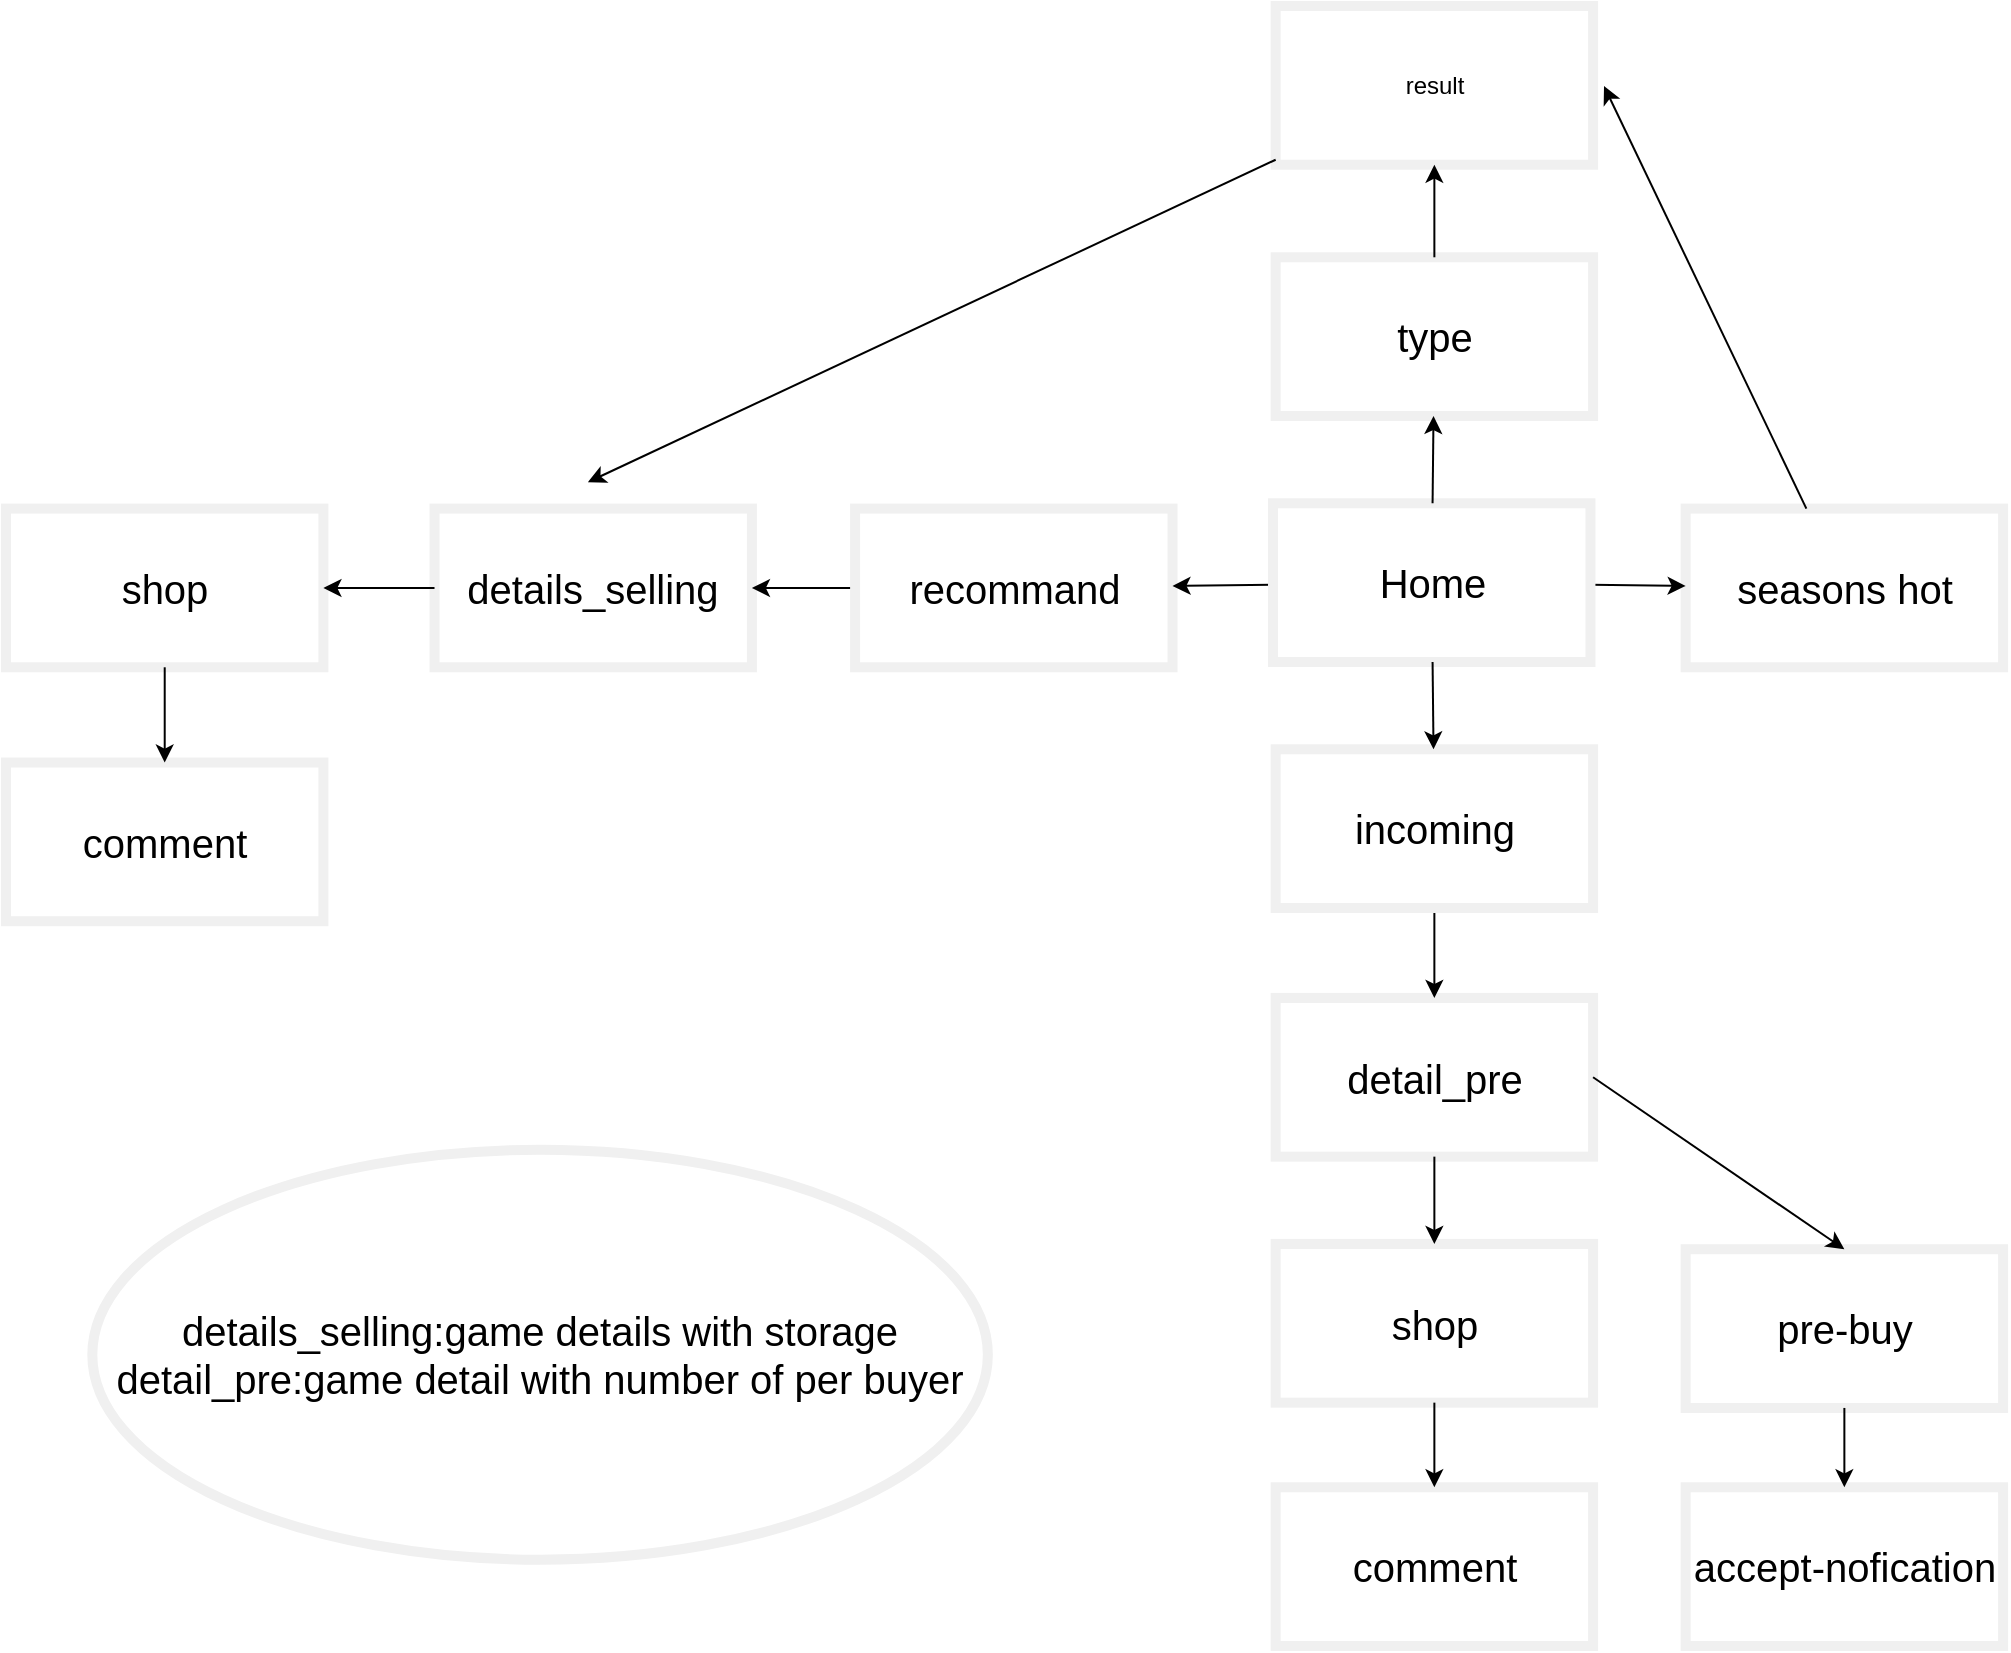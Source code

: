 <mxfile>
    <diagram id="ld86vjVZDyeSocJVSmYW" name="Page-1">
        <mxGraphModel dx="1313" dy="1001" grid="1" gridSize="10" guides="1" tooltips="1" connect="1" arrows="1" fold="1" page="1" pageScale="1" pageWidth="1600" pageHeight="900" math="0" shadow="0">
            <root>
                <mxCell id="0"/>
                <mxCell id="1" parent="0"/>
                <mxCell id="49" value="" style="group" vertex="1" connectable="0" parent="1">
                    <mxGeometry x="200" y="40" width="998.54" height="820" as="geometry"/>
                </mxCell>
                <mxCell id="45" value="" style="group" parent="49" vertex="1" connectable="0">
                    <mxGeometry width="998.54" height="820" as="geometry"/>
                </mxCell>
                <mxCell id="18" value="result" style="whiteSpace=wrap;html=1;strokeColor=#F0F0F0;strokeWidth=5;" parent="45" vertex="1">
                    <mxGeometry x="634.833" width="158.708" height="79.355" as="geometry"/>
                </mxCell>
                <mxCell id="48" value="" style="group" vertex="1" connectable="0" parent="45">
                    <mxGeometry y="125.645" width="998.54" height="694.355" as="geometry"/>
                </mxCell>
                <mxCell id="40" style="edgeStyle=none;html=1;fontSize=20;" parent="48" source="18" edge="1">
                    <mxGeometry relative="1" as="geometry">
                        <mxPoint x="290.965" y="112.419" as="targetPoint"/>
                    </mxGeometry>
                </mxCell>
                <mxCell id="46" value="" style="group;fontSize=20;" parent="48" vertex="1" connectable="0">
                    <mxGeometry width="998.54" height="694.355" as="geometry"/>
                </mxCell>
                <mxCell id="12" value="details_selling" style="whiteSpace=wrap;html=1;strokeColor=#F0F0F0;strokeWidth=5;fontSize=20;" parent="46" vertex="1">
                    <mxGeometry x="214.256" y="125.645" width="158.708" height="79.355" as="geometry"/>
                </mxCell>
                <mxCell id="15" value="shop" style="whiteSpace=wrap;html=1;strokeColor=#F0F0F0;strokeWidth=5;fontSize=20;" parent="46" vertex="1">
                    <mxGeometry y="125.645" width="158.708" height="79.355" as="geometry"/>
                </mxCell>
                <mxCell id="42" value="" style="edgeStyle=none;html=1;fontSize=20;" parent="46" source="12" target="15" edge="1">
                    <mxGeometry relative="1" as="geometry"/>
                </mxCell>
                <mxCell id="20" value="detail_pre" style="whiteSpace=wrap;html=1;strokeColor=#F0F0F0;strokeWidth=5;fontSize=20;" parent="46" vertex="1">
                    <mxGeometry x="634.833" y="370.323" width="158.708" height="79.355" as="geometry"/>
                </mxCell>
                <mxCell id="23" value="shop" style="whiteSpace=wrap;html=1;strokeColor=#F0F0F0;strokeWidth=5;fontSize=20;" parent="46" vertex="1">
                    <mxGeometry x="634.833" y="493.323" width="158.708" height="79.355" as="geometry"/>
                </mxCell>
                <mxCell id="35" value="" style="edgeStyle=none;html=1;fontSize=20;" parent="46" source="20" target="23" edge="1">
                    <mxGeometry relative="1" as="geometry"/>
                </mxCell>
                <mxCell id="41" value="" style="edgeStyle=none;html=1;fontSize=20;" parent="46" source="2" target="12" edge="1">
                    <mxGeometry relative="1" as="geometry"/>
                </mxCell>
                <mxCell id="2" value="recommand" style="whiteSpace=wrap;html=1;strokeColor=#F0F0F0;strokeWidth=5;fontSize=20;" parent="46" vertex="1">
                    <mxGeometry x="424.545" y="125.645" width="158.708" height="79.355" as="geometry"/>
                </mxCell>
                <mxCell id="3" value="seasons hot" style="whiteSpace=wrap;html=1;strokeColor=#F0F0F0;strokeWidth=5;fontSize=20;" parent="46" vertex="1">
                    <mxGeometry x="839.832" y="125.645" width="158.708" height="79.355" as="geometry"/>
                </mxCell>
                <mxCell id="31" value="" style="edgeStyle=none;html=1;fontSize=20;" parent="46" source="4" target="3" edge="1">
                    <mxGeometry relative="1" as="geometry"/>
                </mxCell>
                <mxCell id="33" value="" style="edgeStyle=none;html=1;fontSize=20;" parent="46" source="4" target="2" edge="1">
                    <mxGeometry relative="1" as="geometry"/>
                </mxCell>
                <mxCell id="4" value="Home" style="whiteSpace=wrap;html=1;strokeColor=#F0F0F0;strokeWidth=5;fontSize=20;" parent="46" vertex="1">
                    <mxGeometry x="633.511" y="123.0" width="158.708" height="79.355" as="geometry"/>
                </mxCell>
                <mxCell id="5" value="type" style="whiteSpace=wrap;html=1;strokeColor=#F0F0F0;strokeWidth=5;fontSize=20;" parent="46" vertex="1">
                    <mxGeometry x="634.833" width="158.708" height="79.355" as="geometry"/>
                </mxCell>
                <mxCell id="32" value="" style="edgeStyle=none;html=1;fontSize=20;" parent="46" source="4" target="5" edge="1">
                    <mxGeometry relative="1" as="geometry"/>
                </mxCell>
                <mxCell id="34" value="" style="edgeStyle=none;html=1;fontSize=20;" parent="46" source="10" target="20" edge="1">
                    <mxGeometry relative="1" as="geometry"/>
                </mxCell>
                <mxCell id="10" value="incoming" style="whiteSpace=wrap;html=1;strokeColor=#F0F0F0;strokeWidth=5;fontSize=20;" parent="46" vertex="1">
                    <mxGeometry x="634.833" y="246.0" width="158.708" height="79.355" as="geometry"/>
                </mxCell>
                <mxCell id="30" value="" style="edgeStyle=none;html=1;fontSize=20;" parent="46" source="4" target="10" edge="1">
                    <mxGeometry relative="1" as="geometry"/>
                </mxCell>
                <mxCell id="24" value="comment" style="whiteSpace=wrap;html=1;strokeColor=#F0F0F0;strokeWidth=5;fontSize=20;" parent="46" vertex="1">
                    <mxGeometry x="634.833" y="615" width="158.708" height="79.355" as="geometry"/>
                </mxCell>
                <mxCell id="36" value="" style="edgeStyle=none;html=1;fontSize=20;" parent="46" source="23" target="24" edge="1">
                    <mxGeometry relative="1" as="geometry"/>
                </mxCell>
                <mxCell id="25" value="pre-buy" style="whiteSpace=wrap;html=1;strokeColor=#F0F0F0;strokeWidth=5;fontSize=20;" parent="46" vertex="1">
                    <mxGeometry x="839.832" y="495.968" width="158.708" height="79.355" as="geometry"/>
                </mxCell>
                <mxCell id="37" style="edgeStyle=none;html=1;exitX=1;exitY=0.5;exitDx=0;exitDy=0;entryX=0.5;entryY=0;entryDx=0;entryDy=0;fontSize=20;" parent="46" source="20" target="25" edge="1">
                    <mxGeometry relative="1" as="geometry"/>
                </mxCell>
                <mxCell id="27" value="comment" style="whiteSpace=wrap;html=1;strokeColor=#F0F0F0;strokeWidth=5;fontSize=20;" parent="46" vertex="1">
                    <mxGeometry y="252.613" width="158.708" height="79.355" as="geometry"/>
                </mxCell>
                <mxCell id="43" value="" style="edgeStyle=none;html=1;fontSize=20;" parent="46" source="15" target="27" edge="1">
                    <mxGeometry relative="1" as="geometry"/>
                </mxCell>
                <mxCell id="29" value="accept-nofication" style="whiteSpace=wrap;html=1;strokeColor=#F0F0F0;strokeWidth=5;fontSize=20;" parent="46" vertex="1">
                    <mxGeometry x="839.832" y="615" width="158.708" height="79.355" as="geometry"/>
                </mxCell>
                <mxCell id="38" value="" style="edgeStyle=none;html=1;fontSize=20;" parent="46" source="25" target="29" edge="1">
                    <mxGeometry relative="1" as="geometry"/>
                </mxCell>
                <mxCell id="28" value="&lt;font style=&quot;font-size: 20px;&quot;&gt;details_selling:game details with storage&lt;br style=&quot;font-size: 20px;&quot;&gt;detail_pre:game detail with number of per buyer&lt;/font&gt;" style="ellipse;whiteSpace=wrap;html=1;strokeColor=#F0F0F0;strokeWidth=5;fontSize=20;" parent="46" vertex="1">
                    <mxGeometry x="43.158" y="446.197" width="447.761" height="205" as="geometry"/>
                </mxCell>
                <mxCell id="44" value="" style="edgeStyle=none;html=1;fontSize=20;" parent="45" source="5" target="18" edge="1">
                    <mxGeometry relative="1" as="geometry"/>
                </mxCell>
                <mxCell id="47" style="edgeStyle=none;html=1;fontSize=20;" parent="49" source="3" edge="1">
                    <mxGeometry relative="1" as="geometry">
                        <mxPoint x="799" y="40" as="targetPoint"/>
                    </mxGeometry>
                </mxCell>
            </root>
        </mxGraphModel>
    </diagram>
</mxfile>